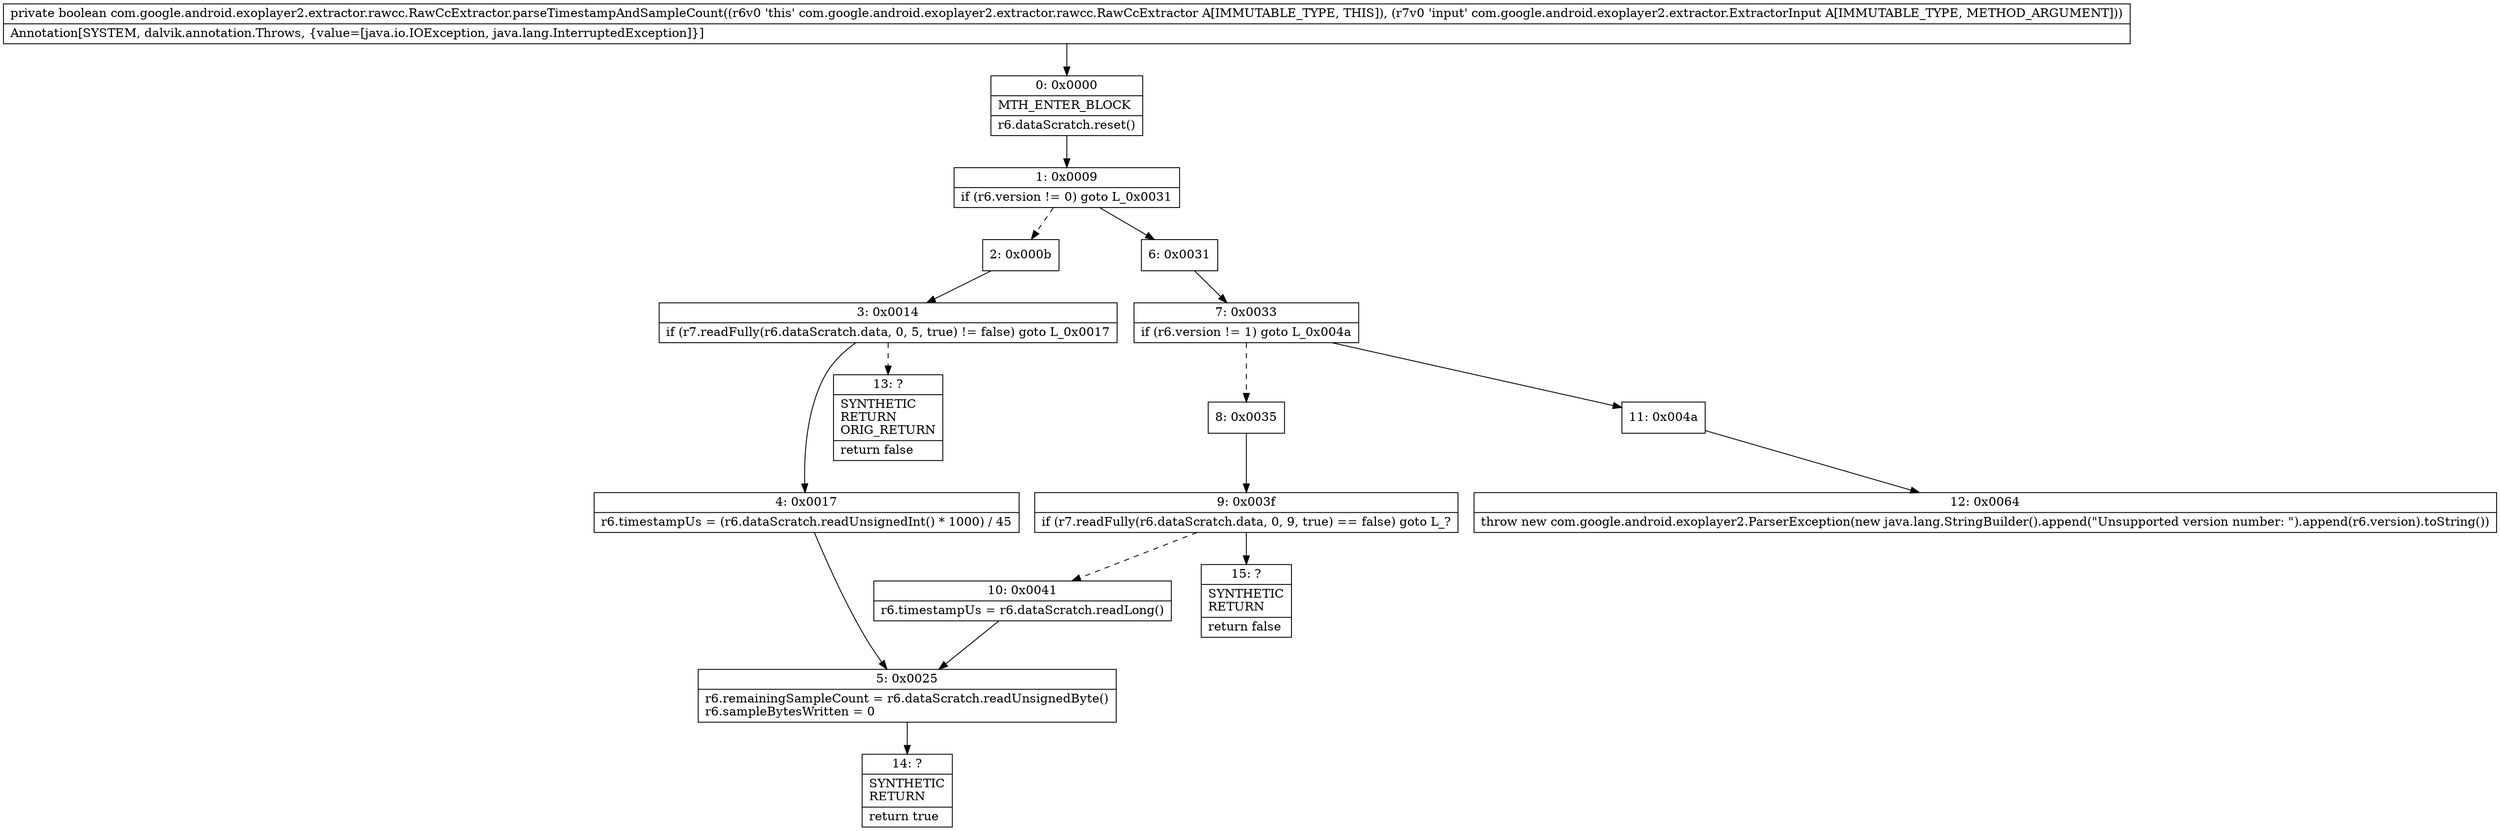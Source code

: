 digraph "CFG forcom.google.android.exoplayer2.extractor.rawcc.RawCcExtractor.parseTimestampAndSampleCount(Lcom\/google\/android\/exoplayer2\/extractor\/ExtractorInput;)Z" {
Node_0 [shape=record,label="{0\:\ 0x0000|MTH_ENTER_BLOCK\l|r6.dataScratch.reset()\l}"];
Node_1 [shape=record,label="{1\:\ 0x0009|if (r6.version != 0) goto L_0x0031\l}"];
Node_2 [shape=record,label="{2\:\ 0x000b}"];
Node_3 [shape=record,label="{3\:\ 0x0014|if (r7.readFully(r6.dataScratch.data, 0, 5, true) != false) goto L_0x0017\l}"];
Node_4 [shape=record,label="{4\:\ 0x0017|r6.timestampUs = (r6.dataScratch.readUnsignedInt() * 1000) \/ 45\l}"];
Node_5 [shape=record,label="{5\:\ 0x0025|r6.remainingSampleCount = r6.dataScratch.readUnsignedByte()\lr6.sampleBytesWritten = 0\l}"];
Node_6 [shape=record,label="{6\:\ 0x0031}"];
Node_7 [shape=record,label="{7\:\ 0x0033|if (r6.version != 1) goto L_0x004a\l}"];
Node_8 [shape=record,label="{8\:\ 0x0035}"];
Node_9 [shape=record,label="{9\:\ 0x003f|if (r7.readFully(r6.dataScratch.data, 0, 9, true) == false) goto L_?\l}"];
Node_10 [shape=record,label="{10\:\ 0x0041|r6.timestampUs = r6.dataScratch.readLong()\l}"];
Node_11 [shape=record,label="{11\:\ 0x004a}"];
Node_12 [shape=record,label="{12\:\ 0x0064|throw new com.google.android.exoplayer2.ParserException(new java.lang.StringBuilder().append(\"Unsupported version number: \").append(r6.version).toString())\l}"];
Node_13 [shape=record,label="{13\:\ ?|SYNTHETIC\lRETURN\lORIG_RETURN\l|return false\l}"];
Node_14 [shape=record,label="{14\:\ ?|SYNTHETIC\lRETURN\l|return true\l}"];
Node_15 [shape=record,label="{15\:\ ?|SYNTHETIC\lRETURN\l|return false\l}"];
MethodNode[shape=record,label="{private boolean com.google.android.exoplayer2.extractor.rawcc.RawCcExtractor.parseTimestampAndSampleCount((r6v0 'this' com.google.android.exoplayer2.extractor.rawcc.RawCcExtractor A[IMMUTABLE_TYPE, THIS]), (r7v0 'input' com.google.android.exoplayer2.extractor.ExtractorInput A[IMMUTABLE_TYPE, METHOD_ARGUMENT]))  | Annotation[SYSTEM, dalvik.annotation.Throws, \{value=[java.io.IOException, java.lang.InterruptedException]\}]\l}"];
MethodNode -> Node_0;
Node_0 -> Node_1;
Node_1 -> Node_2[style=dashed];
Node_1 -> Node_6;
Node_2 -> Node_3;
Node_3 -> Node_4;
Node_3 -> Node_13[style=dashed];
Node_4 -> Node_5;
Node_5 -> Node_14;
Node_6 -> Node_7;
Node_7 -> Node_8[style=dashed];
Node_7 -> Node_11;
Node_8 -> Node_9;
Node_9 -> Node_10[style=dashed];
Node_9 -> Node_15;
Node_10 -> Node_5;
Node_11 -> Node_12;
}

